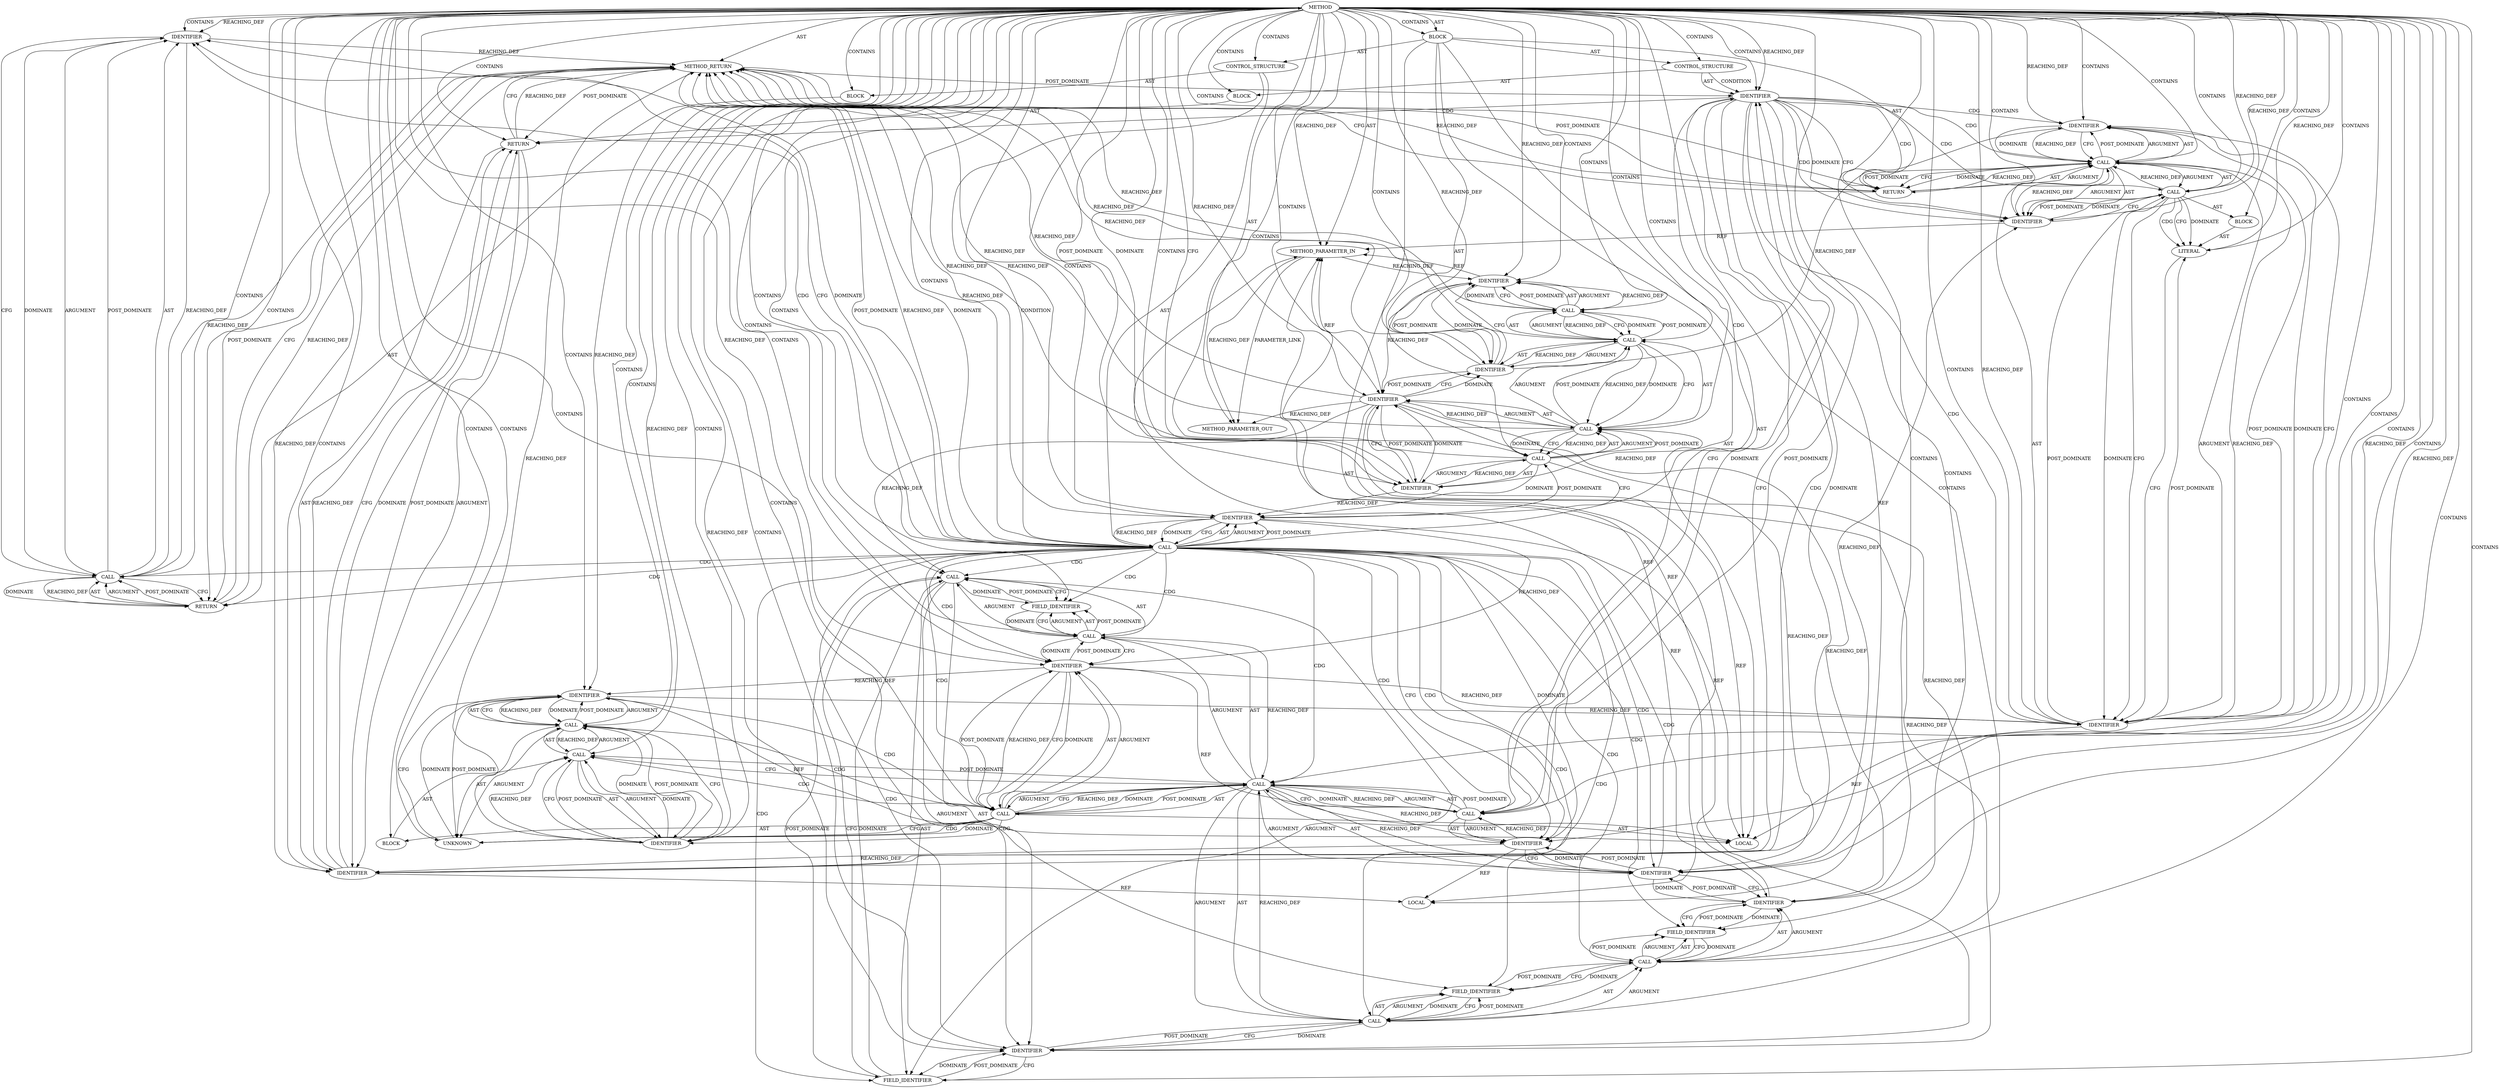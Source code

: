 digraph {
  4312 [label=METHOD COLUMN_NUMBER=1 LINE_NUMBER=1346 COLUMN_NUMBER_END=5 IS_EXTERNAL=false SIGNATURE="int prepare_auth_signature (ceph_connection*)" NAME="prepare_auth_signature" AST_PARENT_TYPE="TYPE_DECL" AST_PARENT_FULL_NAME="file_code_old-a282a2f-decode_preamble-524.c:<global>" ORDER=66 CODE="static int prepare_auth_signature(struct ceph_connection *con)
{
	void *buf;
	int ret;

	buf = alloc_conn_buf(con, head_onwire_len(SHA256_DIGEST_SIZE,
						  con_secure(con)));
	if (!buf)
		return -ENOMEM;

	ret = hmac_sha256(con, con->v2.in_sign_kvecs, con->v2.in_sign_kvec_cnt,
			  CTRL_BODY(buf));
	if (ret)
		return ret;

	return prepare_control(con, FRAME_TAG_AUTH_SIGNATURE, buf,
			       SHA256_DIGEST_SIZE);
}" FULL_NAME="prepare_auth_signature" LINE_NUMBER_END=1357 FILENAME="file_code_old-a282a2f-decode_preamble-524.c"]
  4331 [label=IDENTIFIER ORDER=1 ARGUMENT_INDEX=1 CODE="ENOMEM" COLUMN_NUMBER=11 LINE_NUMBER=1354 TYPE_FULL_NAME="ANY" NAME="ENOMEM"]
  4367 [label=METHOD_RETURN ORDER=3 CODE="RET" COLUMN_NUMBER=1 LINE_NUMBER=1346 TYPE_FULL_NAME="int" EVALUATION_STRATEGY="BY_VALUE"]
  4358 [label=IDENTIFIER ORDER=1 ARGUMENT_INDEX=-1 CODE="ret" COLUMN_NUMBER=10 LINE_NUMBER=1359 TYPE_FULL_NAME="int" NAME="ret"]
  4357 [label=RETURN ORDER=1 ARGUMENT_INDEX=1 CODE="return ret;" COLUMN_NUMBER=3 LINE_NUMBER=1359]
  4348 [label=BLOCK ORDER=3 ARGUMENT_INDEX=1 CODE="<empty>" TYPE_FULL_NAME="void"]
  4338 [label=IDENTIFIER ORDER=1 ARGUMENT_INDEX=1 CODE="con" COLUMN_NUMBER=25 LINE_NUMBER=1356 TYPE_FULL_NAME="ceph_connection*" NAME="con"]
  4328 [label=BLOCK ORDER=2 ARGUMENT_INDEX=-1 CODE="<empty>" COLUMN_NUMBER=3 LINE_NUMBER=1354 TYPE_FULL_NAME="void"]
  4366 [label=IDENTIFIER ORDER=4 ARGUMENT_INDEX=4 CODE="SHA256_DIGEST_SIZE" COLUMN_NUMBER=11 LINE_NUMBER=1362 TYPE_FULL_NAME="ANY" NAME="SHA256_DIGEST_SIZE"]
  4351 [label=UNKNOWN ORDER=1 PARSER_TYPE_NAME="CASTTypeId" ARGUMENT_INDEX=1 CODE="void *" COLUMN_NUMBER=6 LINE_NUMBER=1357 TYPE_FULL_NAME="<empty>" CONTAINED_REF="<empty>"]
  4364 [label=LITERAL ORDER=1 ARGUMENT_INDEX=1 CODE="7" COLUMN_NUMBER=30 LINE_NUMBER=1361 TYPE_FULL_NAME="int"]
  4330 [label=CALL ORDER=1 ARGUMENT_INDEX=-1 CODE="-ENOMEM" COLUMN_NUMBER=10 METHOD_FULL_NAME="<operator>.minus" LINE_NUMBER=1354 TYPE_FULL_NAME="<empty>" DISPATCH_TYPE="STATIC_DISPATCH" SIGNATURE="" NAME="<operator>.minus"]
  4355 [label=IDENTIFIER ORDER=1 ARGUMENT_INDEX=-1 CODE="ret" COLUMN_NUMBER=6 LINE_NUMBER=1358 TYPE_FULL_NAME="int" NAME="ret"]
  4323 [label=CALL ORDER=2 ARGUMENT_INDEX=2 CODE="con_secure(con)" COLUMN_NUMBER=9 METHOD_FULL_NAME="con_secure" LINE_NUMBER=1352 TYPE_FULL_NAME="<empty>" DISPATCH_TYPE="STATIC_DISPATCH" SIGNATURE="" NAME="con_secure"]
  4362 [label=CALL ORDER=2 ARGUMENT_INDEX=2 CODE="FRAME_TAG_AUTH_SIGNATURE" COLUMN_NUMBER=30 METHOD_FULL_NAME="file_code_old-a282a2f-decode_preamble-524.c:36:36:FRAME_TAG_AUTH_SIGNATURE:0" LINE_NUMBER=1361 TYPE_FULL_NAME="int" DISPATCH_TYPE="INLINED" SIGNATURE="" NAME="FRAME_TAG_AUTH_SIGNATURE"]
  4326 [label=CALL ORDER=1 ARGUMENT_INDEX=-1 CODE="!buf" COLUMN_NUMBER=6 METHOD_FULL_NAME="<operator>.logicalNot" LINE_NUMBER=1353 TYPE_FULL_NAME="<empty>" DISPATCH_TYPE="STATIC_DISPATCH" SIGNATURE="" NAME="<operator>.logicalNot"]
  4320 [label=IDENTIFIER ORDER=1 ARGUMENT_INDEX=1 CODE="con" COLUMN_NUMBER=23 LINE_NUMBER=1351 TYPE_FULL_NAME="ceph_connection*" NAME="con"]
  4356 [label=BLOCK ORDER=2 ARGUMENT_INDEX=-1 CODE="<empty>" COLUMN_NUMBER=3 LINE_NUMBER=1359 TYPE_FULL_NAME="void"]
  4319 [label=CALL ORDER=2 ARGUMENT_INDEX=2 CODE="alloc_conn_buf(con, head_onwire_len(SHA256_DIGEST_SIZE,
						  con_secure(con)))" COLUMN_NUMBER=8 METHOD_FULL_NAME="alloc_conn_buf" LINE_NUMBER=1351 TYPE_FULL_NAME="<empty>" DISPATCH_TYPE="STATIC_DISPATCH" SIGNATURE="" NAME="alloc_conn_buf"]
  4352 [label=IDENTIFIER ORDER=2 ARGUMENT_INDEX=2 CODE="buf" COLUMN_NUMBER=6 LINE_NUMBER=1357 TYPE_FULL_NAME="void*" NAME="buf"]
  4327 [label=IDENTIFIER ORDER=1 ARGUMENT_INDEX=1 CODE="buf" COLUMN_NUMBER=7 LINE_NUMBER=1353 TYPE_FULL_NAME="void*" NAME="buf"]
  4347 [label=IDENTIFIER ORDER=1 ARGUMENT_INDEX=1 CODE="buf" COLUMN_NUMBER=6 LINE_NUMBER=1357 TYPE_FULL_NAME="void*" NAME="buf"]
  4316 [label=LOCAL ORDER=2 CODE="int ret" COLUMN_NUMBER=6 LINE_NUMBER=1349 TYPE_FULL_NAME="int" NAME="ret"]
  4337 [label=CALL ORDER=1 ARGUMENT_INDEX=1 CODE="con->v2" COLUMN_NUMBER=25 METHOD_FULL_NAME="<operator>.indirectFieldAccess" LINE_NUMBER=1356 TYPE_FULL_NAME="<empty>" DISPATCH_TYPE="STATIC_DISPATCH" SIGNATURE="" NAME="<operator>.indirectFieldAccess"]
  4339 [label=FIELD_IDENTIFIER ORDER=2 ARGUMENT_INDEX=2 CODE="v2" COLUMN_NUMBER=25 LINE_NUMBER=1356 CANONICAL_NAME="v2"]
  4360 [label=CALL ORDER=1 ARGUMENT_INDEX=-1 CODE="prepare_control(con, FRAME_TAG_AUTH_SIGNATURE, buf,
			       SHA256_DIGEST_SIZE)" COLUMN_NUMBER=9 METHOD_FULL_NAME="prepare_control" LINE_NUMBER=1361 TYPE_FULL_NAME="<empty>" DISPATCH_TYPE="STATIC_DISPATCH" SIGNATURE="" NAME="prepare_control"]
  4346 [label=CALL ORDER=4 ARGUMENT_INDEX=4 CODE="CTRL_BODY(buf)" COLUMN_NUMBER=6 METHOD_FULL_NAME="file_code_old-a282a2f-decode_preamble-524.c:71:71:CTRL_BODY:1" LINE_NUMBER=1357 TYPE_FULL_NAME="ANY" DISPATCH_TYPE="INLINED" SIGNATURE="" NAME="CTRL_BODY"]
  4365 [label=IDENTIFIER ORDER=3 ARGUMENT_INDEX=3 CODE="buf" COLUMN_NUMBER=56 LINE_NUMBER=1361 TYPE_FULL_NAME="void*" NAME="buf"]
  4313 [label=METHOD_PARAMETER_IN ORDER=1 CODE="struct ceph_connection *con" IS_VARIADIC=false COLUMN_NUMBER=35 LINE_NUMBER=1346 TYPE_FULL_NAME="ceph_connection*" EVALUATION_STRATEGY="BY_VALUE" INDEX=1 NAME="con"]
  4341 [label=CALL ORDER=3 ARGUMENT_INDEX=3 CODE="con->v2.in_sign_kvec_cnt" COLUMN_NUMBER=48 METHOD_FULL_NAME="<operator>.fieldAccess" LINE_NUMBER=1356 TYPE_FULL_NAME="<empty>" DISPATCH_TYPE="STATIC_DISPATCH" SIGNATURE="" NAME="<operator>.fieldAccess"]
  4334 [label=CALL ORDER=2 ARGUMENT_INDEX=2 CODE="hmac_sha256(con, con->v2.in_sign_kvecs, con->v2.in_sign_kvec_cnt,
			  CTRL_BODY(buf))" COLUMN_NUMBER=8 METHOD_FULL_NAME="hmac_sha256" LINE_NUMBER=1356 TYPE_FULL_NAME="<empty>" DISPATCH_TYPE="STATIC_DISPATCH" SIGNATURE="" NAME="hmac_sha256"]
  4336 [label=CALL ORDER=2 ARGUMENT_INDEX=2 CODE="con->v2.in_sign_kvecs" COLUMN_NUMBER=25 METHOD_FULL_NAME="<operator>.fieldAccess" LINE_NUMBER=1356 TYPE_FULL_NAME="<empty>" DISPATCH_TYPE="STATIC_DISPATCH" SIGNATURE="" NAME="<operator>.fieldAccess"]
  4363 [label=BLOCK ORDER=1 ARGUMENT_INDEX=1 CODE="<empty>" TYPE_FULL_NAME="void"]
  4325 [label=CONTROL_STRUCTURE CONTROL_STRUCTURE_TYPE="IF" ORDER=4 PARSER_TYPE_NAME="CASTIfStatement" ARGUMENT_INDEX=-1 CODE="if (!buf)" COLUMN_NUMBER=2 LINE_NUMBER=1353]
  4361 [label=IDENTIFIER ORDER=1 ARGUMENT_INDEX=1 CODE="con" COLUMN_NUMBER=25 LINE_NUMBER=1361 TYPE_FULL_NAME="ceph_connection*" NAME="con"]
  4318 [label=IDENTIFIER ORDER=1 ARGUMENT_INDEX=1 CODE="buf" COLUMN_NUMBER=2 LINE_NUMBER=1351 TYPE_FULL_NAME="void*" NAME="buf"]
  4324 [label=IDENTIFIER ORDER=1 ARGUMENT_INDEX=1 CODE="con" COLUMN_NUMBER=20 LINE_NUMBER=1352 TYPE_FULL_NAME="ceph_connection*" NAME="con"]
  4340 [label=FIELD_IDENTIFIER ORDER=2 ARGUMENT_INDEX=2 CODE="in_sign_kvecs" COLUMN_NUMBER=25 LINE_NUMBER=1356 CANONICAL_NAME="in_sign_kvecs"]
  4333 [label=IDENTIFIER ORDER=1 ARGUMENT_INDEX=1 CODE="ret" COLUMN_NUMBER=2 LINE_NUMBER=1356 TYPE_FULL_NAME="int" NAME="ret"]
  4321 [label=CALL ORDER=2 ARGUMENT_INDEX=2 CODE="head_onwire_len(SHA256_DIGEST_SIZE,
						  con_secure(con))" COLUMN_NUMBER=28 METHOD_FULL_NAME="head_onwire_len" LINE_NUMBER=1351 TYPE_FULL_NAME="<empty>" DISPATCH_TYPE="STATIC_DISPATCH" SIGNATURE="" NAME="head_onwire_len"]
  4359 [label=RETURN ORDER=7 ARGUMENT_INDEX=-1 CODE="return prepare_control(con, FRAME_TAG_AUTH_SIGNATURE, buf,
			       SHA256_DIGEST_SIZE);" COLUMN_NUMBER=2 LINE_NUMBER=1361]
  4314 [label=BLOCK ORDER=2 ARGUMENT_INDEX=-1 CODE="{
	void *buf;
	int ret;

	buf = alloc_conn_buf(con, head_onwire_len(SHA256_DIGEST_SIZE,
						  con_secure(con)));
	if (!buf)
		return -ENOMEM;

	ret = hmac_sha256(con, con->v2.in_sign_kvecs, con->v2.in_sign_kvec_cnt,
			  CTRL_BODY(buf));
	if (ret)
		return ret;

	return prepare_control(con, FRAME_TAG_AUTH_SIGNATURE, buf,
			       SHA256_DIGEST_SIZE);
}" COLUMN_NUMBER=1 LINE_NUMBER=1347 TYPE_FULL_NAME="void"]
  4345 [label=FIELD_IDENTIFIER ORDER=2 ARGUMENT_INDEX=2 CODE="in_sign_kvec_cnt" COLUMN_NUMBER=48 LINE_NUMBER=1356 CANONICAL_NAME="in_sign_kvec_cnt"]
  4343 [label=IDENTIFIER ORDER=1 ARGUMENT_INDEX=1 CODE="con" COLUMN_NUMBER=48 LINE_NUMBER=1356 TYPE_FULL_NAME="ceph_connection*" NAME="con"]
  4335 [label=IDENTIFIER ORDER=1 ARGUMENT_INDEX=1 CODE="con" COLUMN_NUMBER=20 LINE_NUMBER=1356 TYPE_FULL_NAME="ceph_connection*" NAME="con"]
  4317 [label=CALL ORDER=3 ARGUMENT_INDEX=-1 CODE="buf = alloc_conn_buf(con, head_onwire_len(SHA256_DIGEST_SIZE,
						  con_secure(con)))" COLUMN_NUMBER=2 METHOD_FULL_NAME="<operator>.assignment" LINE_NUMBER=1351 TYPE_FULL_NAME="<empty>" DISPATCH_TYPE="STATIC_DISPATCH" SIGNATURE="" NAME="<operator>.assignment"]
  4344 [label=FIELD_IDENTIFIER ORDER=2 ARGUMENT_INDEX=2 CODE="v2" COLUMN_NUMBER=48 LINE_NUMBER=1356 CANONICAL_NAME="v2"]
  4315 [label=LOCAL ORDER=2 CODE="void* buf" COLUMN_NUMBER=7 LINE_NUMBER=1348 TYPE_FULL_NAME="void*" NAME="buf"]
  4329 [label=RETURN ORDER=1 ARGUMENT_INDEX=1 CODE="return -ENOMEM;" COLUMN_NUMBER=3 LINE_NUMBER=1354]
  4353 [label=IDENTIFIER ORDER=2 ARGUMENT_INDEX=2 CODE="CEPH_PREAMBLE_LEN" COLUMN_NUMBER=6 LINE_NUMBER=1357 TYPE_FULL_NAME="ANY" NAME="CEPH_PREAMBLE_LEN"]
  4350 [label=CALL ORDER=1 ARGUMENT_INDEX=1 CODE="(void *)(buf)" COLUMN_NUMBER=6 METHOD_FULL_NAME="<operator>.cast" LINE_NUMBER=1357 TYPE_FULL_NAME="<empty>" DISPATCH_TYPE="STATIC_DISPATCH" SIGNATURE="" NAME="<operator>.cast"]
  4322 [label=IDENTIFIER ORDER=1 ARGUMENT_INDEX=1 CODE="SHA256_DIGEST_SIZE" COLUMN_NUMBER=44 LINE_NUMBER=1351 TYPE_FULL_NAME="ANY" NAME="SHA256_DIGEST_SIZE"]
  4332 [label=CALL ORDER=5 ARGUMENT_INDEX=-1 CODE="ret = hmac_sha256(con, con->v2.in_sign_kvecs, con->v2.in_sign_kvec_cnt,
			  CTRL_BODY(buf))" COLUMN_NUMBER=2 METHOD_FULL_NAME="<operator>.assignment" LINE_NUMBER=1356 TYPE_FULL_NAME="<empty>" DISPATCH_TYPE="STATIC_DISPATCH" SIGNATURE="" NAME="<operator>.assignment"]
  13136 [label=METHOD_PARAMETER_OUT ORDER=1 CODE="struct ceph_connection *con" IS_VARIADIC=false COLUMN_NUMBER=35 LINE_NUMBER=1346 TYPE_FULL_NAME="ceph_connection*" EVALUATION_STRATEGY="BY_VALUE" INDEX=1 NAME="con"]
  4349 [label=CALL ORDER=1 ARGUMENT_INDEX=1 CODE="(void *)(buf) + CEPH_PREAMBLE_LEN" COLUMN_NUMBER=6 METHOD_FULL_NAME="<operator>.addition" LINE_NUMBER=1357 TYPE_FULL_NAME="<empty>" DISPATCH_TYPE="STATIC_DISPATCH" SIGNATURE="" NAME="<operator>.addition"]
  4342 [label=CALL ORDER=1 ARGUMENT_INDEX=1 CODE="con->v2" COLUMN_NUMBER=48 METHOD_FULL_NAME="<operator>.indirectFieldAccess" LINE_NUMBER=1356 TYPE_FULL_NAME="<empty>" DISPATCH_TYPE="STATIC_DISPATCH" SIGNATURE="" NAME="<operator>.indirectFieldAccess"]
  4354 [label=CONTROL_STRUCTURE CONTROL_STRUCTURE_TYPE="IF" ORDER=6 PARSER_TYPE_NAME="CASTIfStatement" ARGUMENT_INDEX=-1 CODE="if (ret)" COLUMN_NUMBER=2 LINE_NUMBER=1358]
  4326 -> 4345 [label=CDG ]
  4326 -> 4331 [label=CDG ]
  4312 -> 4313 [label=REACHING_DEF VARIABLE=""]
  4365 -> 4360 [label=REACHING_DEF VARIABLE="buf"]
  4361 -> 4313 [label=REF ]
  4341 -> 4345 [label=ARGUMENT ]
  4330 -> 4329 [label=CFG ]
  4312 -> 4365 [label=CONTAINS ]
  4334 -> 4341 [label=ARGUMENT ]
  4354 -> 4355 [label=CONDITION ]
  4362 -> 4365 [label=DOMINATE ]
  4312 -> 4356 [label=CONTAINS ]
  4312 -> 4340 [label=CONTAINS ]
  4321 -> 4322 [label=ARGUMENT ]
  4349 -> 4334 [label=CFG ]
  4320 -> 4335 [label=REACHING_DEF VARIABLE="con"]
  4312 -> 4358 [label=REACHING_DEF VARIABLE=""]
  4312 -> 4338 [label=CONTAINS ]
  4318 -> 4320 [label=DOMINATE ]
  4346 -> 4315 [label=AST ]
  4361 -> 4360 [label=REACHING_DEF VARIABLE="con"]
  4312 -> 4366 [label=REACHING_DEF VARIABLE=""]
  4317 -> 4319 [label=AST ]
  4312 -> 4320 [label=REACHING_DEF VARIABLE=""]
  4319 -> 4320 [label=ARGUMENT ]
  4322 -> 4321 [label=REACHING_DEF VARIABLE="SHA256_DIGEST_SIZE"]
  4362 -> 4360 [label=REACHING_DEF VARIABLE="FRAME_TAG_AUTH_SIGNATURE"]
  4312 -> 4341 [label=CONTAINS ]
  4312 -> 4353 [label=REACHING_DEF VARIABLE=""]
  4347 -> 4352 [label=REACHING_DEF VARIABLE="buf"]
  4312 -> 4347 [label=REACHING_DEF VARIABLE=""]
  4320 -> 4343 [label=REACHING_DEF VARIABLE="con"]
  4317 -> 4327 [label=DOMINATE ]
  4332 -> 4334 [label=ARGUMENT ]
  4366 -> 4360 [label=DOMINATE ]
  4319 -> 4321 [label=AST ]
  4320 -> 4322 [label=CFG ]
  4351 -> 4352 [label=CFG ]
  4312 -> 4332 [label=CONTAINS ]
  4312 -> 4337 [label=CONTAINS ]
  4312 -> 4344 [label=CONTAINS ]
  4333 -> 4316 [label=REF ]
  4343 -> 4344 [label=CFG ]
  4359 -> 4360 [label=AST ]
  4363 -> 4364 [label=AST ]
  4338 -> 4335 [label=POST_DOMINATE ]
  4346 -> 4352 [label=CDG ]
  4319 -> 4318 [label=REACHING_DEF VARIABLE="alloc_conn_buf(con, head_onwire_len(SHA256_DIGEST_SIZE,
						  con_secure(con)))"]
  4359 -> 4367 [label=CFG ]
  4319 -> 4317 [label=DOMINATE ]
  4312 -> 4325 [label=CONTAINS ]
  4337 -> 4340 [label=CFG ]
  4360 -> 4359 [label=CFG ]
  4322 -> 4367 [label=REACHING_DEF VARIABLE="SHA256_DIGEST_SIZE"]
  4312 -> 4320 [label=CONTAINS ]
  4312 -> 4317 [label=CONTAINS ]
  4352 -> 4350 [label=CFG ]
  4337 -> 4339 [label=POST_DOMINATE ]
  4355 -> 4361 [label=CDG ]
  4362 -> 4364 [label=CFG ]
  4349 -> 4353 [label=POST_DOMINATE ]
  4329 -> 4330 [label=AST ]
  4333 -> 4358 [label=REACHING_DEF VARIABLE="ret"]
  4312 -> 13136 [label=AST ]
  4365 -> 4366 [label=DOMINATE ]
  4326 -> 4341 [label=CDG ]
  4359 -> 4360 [label=ARGUMENT ]
  4328 -> 4329 [label=AST ]
  4312 -> 4327 [label=CONTAINS ]
  4312 -> 4323 [label=CONTAINS ]
  4367 -> 4329 [label=POST_DOMINATE ]
  4326 -> 4335 [label=CDG ]
  4341 -> 4334 [label=REACHING_DEF VARIABLE="con->v2.in_sign_kvec_cnt"]
  4321 -> 4323 [label=POST_DOMINATE ]
  4337 -> 4339 [label=ARGUMENT ]
  4337 -> 4338 [label=AST ]
  4335 -> 4338 [label=DOMINATE ]
  4319 -> 4320 [label=AST ]
  4365 -> 4315 [label=REF ]
  4360 -> 4361 [label=ARGUMENT ]
  4312 -> 4339 [label=CONTAINS ]
  4326 -> 4334 [label=CDG ]
  4366 -> 4360 [label=REACHING_DEF VARIABLE="SHA256_DIGEST_SIZE"]
  4335 -> 4361 [label=REACHING_DEF VARIABLE="con"]
  4367 -> 4359 [label=POST_DOMINATE ]
  4339 -> 4337 [label=CFG ]
  4338 -> 4339 [label=DOMINATE ]
  4334 -> 4333 [label=REACHING_DEF VARIABLE="hmac_sha256(con, con->v2.in_sign_kvecs, con->v2.in_sign_kvec_cnt,
			  CTRL_BODY(buf))"]
  4355 -> 4366 [label=CDG ]
  4331 -> 4330 [label=REACHING_DEF VARIABLE="ENOMEM"]
  4324 -> 4323 [label=REACHING_DEF VARIABLE="con"]
  4326 -> 4338 [label=CDG ]
  4330 -> 4331 [label=ARGUMENT ]
  4312 -> 4357 [label=CONTAINS ]
  4347 -> 4346 [label=REACHING_DEF VARIABLE="buf"]
  4341 -> 4347 [label=CFG ]
  4343 -> 4336 [label=POST_DOMINATE ]
  4327 -> 4326 [label=CFG ]
  4326 -> 4346 [label=CDG ]
  4317 -> 4319 [label=ARGUMENT ]
  4332 -> 4333 [label=AST ]
  4346 -> 4353 [label=CDG ]
  4359 -> 4360 [label=POST_DOMINATE ]
  4318 -> 4327 [label=REACHING_DEF VARIABLE="buf"]
  4337 -> 4338 [label=ARGUMENT ]
  4341 -> 4347 [label=DOMINATE ]
  4360 -> 4366 [label=POST_DOMINATE ]
  4350 -> 4349 [label=REACHING_DEF VARIABLE="(void *)(buf)"]
  4357 -> 4358 [label=POST_DOMINATE ]
  4332 -> 4355 [label=CFG ]
  4313 -> 13136 [label=PARAMETER_LINK ]
  4346 -> 4351 [label=CDG ]
  4326 -> 4340 [label=CDG ]
  4344 -> 4342 [label=CFG ]
  4326 -> 4327 [label=AST ]
  4362 -> 4361 [label=POST_DOMINATE ]
  4329 -> 4330 [label=ARGUMENT ]
  4323 -> 4324 [label=POST_DOMINATE ]
  4312 -> 4343 [label=REACHING_DEF VARIABLE=""]
  4321 -> 4319 [label=REACHING_DEF VARIABLE="head_onwire_len(SHA256_DIGEST_SIZE,
						  con_secure(con))"]
  4323 -> 4324 [label=AST ]
  4337 -> 4340 [label=DOMINATE ]
  4365 -> 4366 [label=CFG ]
  4339 -> 4337 [label=DOMINATE ]
  4355 -> 4357 [label=CDG ]
  4326 -> 4330 [label=CDG ]
  4312 -> 4330 [label=CONTAINS ]
  4352 -> 4351 [label=POST_DOMINATE ]
  4360 -> 4365 [label=ARGUMENT ]
  4312 -> 4362 [label=CONTAINS ]
  4355 -> 4332 [label=POST_DOMINATE ]
  4312 -> 4345 [label=CONTAINS ]
  4326 -> 4333 [label=CDG ]
  4312 -> 4334 [label=CONTAINS ]
  4350 -> 4351 [label=AST ]
  4312 -> 4343 [label=CONTAINS ]
  4312 -> 4361 [label=REACHING_DEF VARIABLE=""]
  4341 -> 4345 [label=AST ]
  4342 -> 4343 [label=ARGUMENT ]
  4327 -> 4326 [label=REACHING_DEF VARIABLE="buf"]
  4324 -> 4322 [label=POST_DOMINATE ]
  4336 -> 4337 [label=AST ]
  4312 -> 4327 [label=REACHING_DEF VARIABLE=""]
  4312 -> 4326 [label=CONTAINS ]
  4346 -> 4347 [label=AST ]
  4312 -> 4318 [label=DOMINATE ]
  4319 -> 4367 [label=REACHING_DEF VARIABLE="alloc_conn_buf(con, head_onwire_len(SHA256_DIGEST_SIZE,
						  con_secure(con)))"]
  4323 -> 4321 [label=REACHING_DEF VARIABLE="con_secure(con)"]
  4312 -> 4355 [label=CONTAINS ]
  4342 -> 4344 [label=AST ]
  4326 -> 4343 [label=CDG ]
  4326 -> 4347 [label=CDG ]
  4312 -> 4318 [label=CONTAINS ]
  4360 -> 4362 [label=AST ]
  4352 -> 4350 [label=REACHING_DEF VARIABLE="buf"]
  4349 -> 4350 [label=ARGUMENT ]
  4312 -> 4362 [label=REACHING_DEF VARIABLE=""]
  4359 -> 4367 [label=REACHING_DEF VARIABLE="<RET>"]
  4312 -> 4328 [label=CONTAINS ]
  4336 -> 4343 [label=CFG ]
  4350 -> 4353 [label=CFG ]
  4323 -> 4324 [label=ARGUMENT ]
  4337 -> 4339 [label=AST ]
  4329 -> 4367 [label=CFG ]
  4321 -> 4323 [label=AST ]
  4318 -> 4315 [label=REF ]
  4352 -> 4350 [label=DOMINATE ]
  4355 -> 4358 [label=CFG ]
  4331 -> 4330 [label=CFG ]
  4347 -> 4365 [label=REACHING_DEF VARIABLE="buf"]
  4317 -> 4318 [label=ARGUMENT ]
  4357 -> 4367 [label=CFG ]
  4341 -> 4342 [label=AST ]
  4367 -> 4326 [label=POST_DOMINATE ]
  4336 -> 4340 [label=POST_DOMINATE ]
  4352 -> 4315 [label=REF ]
  4350 -> 4352 [label=POST_DOMINATE ]
  4326 -> 4327 [label=ARGUMENT ]
  4314 -> 4315 [label=AST ]
  4312 -> 4354 [label=CONTAINS ]
  4335 -> 4338 [label=CFG ]
  4320 -> 4322 [label=DOMINATE ]
  4346 -> 4351 [label=DOMINATE ]
  4325 -> 4326 [label=CONDITION ]
  4355 -> 4358 [label=CDG ]
  4334 -> 4332 [label=CFG ]
  4326 -> 4336 [label=CDG ]
  4330 -> 4329 [label=DOMINATE ]
  4312 -> 4352 [label=REACHING_DEF VARIABLE=""]
  4327 -> 4315 [label=REF ]
  4312 -> 4353 [label=CONTAINS ]
  4334 -> 4332 [label=DOMINATE ]
  4338 -> 4339 [label=CFG ]
  4318 -> 4317 [label=REACHING_DEF VARIABLE="buf"]
  4339 -> 4338 [label=POST_DOMINATE ]
  4362 -> 4364 [label=DOMINATE ]
  4355 -> 4358 [label=DOMINATE ]
  4322 -> 4366 [label=REACHING_DEF VARIABLE="SHA256_DIGEST_SIZE"]
  4320 -> 4338 [label=REACHING_DEF VARIABLE="con"]
  4312 -> 4351 [label=CONTAINS ]
  4312 -> 4364 [label=REACHING_DEF VARIABLE=""]
  4317 -> 4327 [label=CFG ]
  4366 -> 4365 [label=POST_DOMINATE ]
  4343 -> 4344 [label=DOMINATE ]
  4312 -> 4348 [label=CONTAINS ]
  4358 -> 4316 [label=REF ]
  4312 -> 4314 [label=AST ]
  4353 -> 4367 [label=REACHING_DEF VARIABLE="CEPH_PREAMBLE_LEN"]
  4329 -> 4367 [label=REACHING_DEF VARIABLE="<RET>"]
  4312 -> 4360 [label=CONTAINS ]
  4347 -> 4341 [label=POST_DOMINATE ]
  4326 -> 4339 [label=CDG ]
  4312 -> 4355 [label=REACHING_DEF VARIABLE=""]
  4326 -> 4355 [label=CDG ]
  4346 -> 4348 [label=AST ]
  4344 -> 4343 [label=POST_DOMINATE ]
  4360 -> 4366 [label=ARGUMENT ]
  4326 -> 4344 [label=CDG ]
  4312 -> 4322 [label=REACHING_DEF VARIABLE=""]
  4342 -> 4345 [label=DOMINATE ]
  4312 -> 4314 [label=CONTAINS ]
  4326 -> 4331 [label=CFG ]
  4333 -> 4335 [label=CFG ]
  4312 -> 4331 [label=REACHING_DEF VARIABLE=""]
  4326 -> 4333 [label=DOMINATE ]
  4347 -> 4346 [label=CFG ]
  4313 -> 4324 [label=REACHING_DEF VARIABLE="con"]
  4312 -> 4335 [label=REACHING_DEF VARIABLE=""]
  4319 -> 4317 [label=CFG ]
  4355 -> 4361 [label=DOMINATE ]
  4332 -> 4334 [label=AST ]
  4353 -> 4350 [label=POST_DOMINATE ]
  4336 -> 4340 [label=AST ]
  4345 -> 4342 [label=POST_DOMINATE ]
  4325 -> 4328 [label=AST ]
  4343 -> 4313 [label=REF ]
  4350 -> 4353 [label=DOMINATE ]
  4335 -> 4334 [label=REACHING_DEF VARIABLE="con"]
  4313 -> 13136 [label=REACHING_DEF VARIABLE="con"]
  4326 -> 4329 [label=CDG ]
  4365 -> 4362 [label=POST_DOMINATE ]
  4320 -> 4337 [label=REACHING_DEF VARIABLE="con"]
  4326 -> 4337 [label=CDG ]
  4327 -> 4317 [label=POST_DOMINATE ]
  4320 -> 4367 [label=REACHING_DEF VARIABLE="con"]
  4346 -> 4334 [label=CFG ]
  4318 -> 4320 [label=CFG ]
  4312 -> 4367 [label=AST ]
  4312 -> 4333 [label=CONTAINS ]
  4324 -> 4323 [label=CFG ]
  4336 -> 4337 [label=ARGUMENT ]
  4362 -> 4365 [label=CFG ]
  4320 -> 4319 [label=REACHING_DEF VARIABLE="con"]
  4335 -> 4313 [label=REF ]
  4331 -> 4367 [label=REACHING_DEF VARIABLE="ENOMEM"]
  4345 -> 4341 [label=CFG ]
  4336 -> 4343 [label=DOMINATE ]
  4326 -> 4367 [label=REACHING_DEF VARIABLE="!buf"]
  4360 -> 4359 [label=DOMINATE ]
  4334 -> 4332 [label=REACHING_DEF VARIABLE="hmac_sha256(con, con->v2.in_sign_kvecs, con->v2.in_sign_kvec_cnt,
			  CTRL_BODY(buf))"]
  4355 -> 4361 [label=CFG ]
  4324 -> 4313 [label=REF ]
  4348 -> 4349 [label=AST ]
  4360 -> 4365 [label=AST ]
  4350 -> 4352 [label=ARGUMENT ]
  4358 -> 4357 [label=REACHING_DEF VARIABLE="ret"]
  4334 -> 4346 [label=POST_DOMINATE ]
  4319 -> 4317 [label=REACHING_DEF VARIABLE="alloc_conn_buf(con, head_onwire_len(SHA256_DIGEST_SIZE,
						  con_secure(con)))"]
  4358 -> 4357 [label=CFG ]
  4320 -> 4342 [label=REACHING_DEF VARIABLE="con"]
  4367 -> 4357 [label=POST_DOMINATE ]
  4322 -> 4324 [label=DOMINATE ]
  4323 -> 4321 [label=CFG ]
  4330 -> 4367 [label=REACHING_DEF VARIABLE="-ENOMEM"]
  4322 -> 4320 [label=POST_DOMINATE ]
  4320 -> 13136 [label=REACHING_DEF VARIABLE="con"]
  4312 -> 4331 [label=CONTAINS ]
  4312 -> 4346 [label=CONTAINS ]
  4366 -> 4360 [label=CFG ]
  4318 -> 4312 [label=POST_DOMINATE ]
  4314 -> 4332 [label=AST ]
  4334 -> 4346 [label=ARGUMENT ]
  4364 -> 4365 [label=CFG ]
  4312 -> 4347 [label=CONTAINS ]
  4320 -> 4318 [label=POST_DOMINATE ]
  4353 -> 4349 [label=DOMINATE ]
  4314 -> 4359 [label=AST ]
  4330 -> 4331 [label=AST ]
  4312 -> 4361 [label=CONTAINS ]
  4312 -> 4313 [label=AST ]
  4330 -> 4331 [label=POST_DOMINATE ]
  4324 -> 4320 [label=REACHING_DEF VARIABLE="con"]
  4346 -> 4347 [label=ARGUMENT ]
  4330 -> 4329 [label=REACHING_DEF VARIABLE="-ENOMEM"]
  4321 -> 4323 [label=ARGUMENT ]
  4321 -> 4319 [label=CFG ]
  4312 -> 4359 [label=CONTAINS ]
  4312 -> 4322 [label=CONTAINS ]
  4362 -> 4364 [label=CDG ]
  4346 -> 4347 [label=POST_DOMINATE ]
  4320 -> 4313 [label=REF ]
  4345 -> 4341 [label=DOMINATE ]
  4367 -> 4355 [label=POST_DOMINATE ]
  4312 -> 4338 [label=REACHING_DEF VARIABLE=""]
  4321 -> 4322 [label=AST ]
  4312 -> 4329 [label=CONTAINS ]
  4361 -> 4362 [label=DOMINATE ]
  4312 -> 4349 [label=CONTAINS ]
  4314 -> 4354 [label=AST ]
  4336 -> 4334 [label=REACHING_DEF VARIABLE="con->v2.in_sign_kvecs"]
  4333 -> 4332 [label=REACHING_DEF VARIABLE="ret"]
  4331 -> 4330 [label=DOMINATE ]
  4360 -> 4361 [label=AST ]
  4327 -> 4326 [label=DOMINATE ]
  4349 -> 4353 [label=ARGUMENT ]
  4346 -> 4334 [label=REACHING_DEF VARIABLE="CTRL_BODY(buf)"]
  4355 -> 4316 [label=REF ]
  4347 -> 4315 [label=REF ]
  4326 -> 4332 [label=CDG ]
  4312 -> 4336 [label=CONTAINS ]
  4312 -> 4342 [label=CONTAINS ]
  4317 -> 4319 [label=POST_DOMINATE ]
  4319 -> 4321 [label=ARGUMENT ]
  4338 -> 4313 [label=REF ]
  4334 -> 4336 [label=ARGUMENT ]
  4354 -> 4356 [label=AST ]
  4357 -> 4367 [label=REACHING_DEF VARIABLE="<RET>"]
  4312 -> 4318 [label=CFG ]
  4334 -> 4335 [label=ARGUMENT ]
  4360 -> 4359 [label=REACHING_DEF VARIABLE="prepare_control(con, FRAME_TAG_AUTH_SIGNATURE, buf,
			       SHA256_DIGEST_SIZE)"]
  4327 -> 4347 [label=REACHING_DEF VARIABLE="buf"]
  4353 -> 4349 [label=REACHING_DEF VARIABLE="CEPH_PREAMBLE_LEN"]
  4354 -> 4355 [label=AST ]
  4312 -> 4363 [label=CONTAINS ]
  4352 -> 4365 [label=REACHING_DEF VARIABLE="buf"]
  4362 -> 4363 [label=AST ]
  4358 -> 4357 [label=DOMINATE ]
  4346 -> 4351 [label=CFG ]
  4324 -> 4323 [label=DOMINATE ]
  4365 -> 4364 [label=POST_DOMINATE ]
  4326 -> 4342 [label=CDG ]
  4333 -> 4335 [label=DOMINATE ]
  4312 -> 4366 [label=CONTAINS ]
  4312 -> 4365 [label=REACHING_DEF VARIABLE=""]
  4312 -> 4324 [label=REACHING_DEF VARIABLE=""]
  4334 -> 4341 [label=AST ]
  4321 -> 4367 [label=REACHING_DEF VARIABLE="head_onwire_len(SHA256_DIGEST_SIZE,
						  con_secure(con))"]
  4312 -> 4324 [label=CONTAINS ]
  4342 -> 4343 [label=AST ]
  4342 -> 4345 [label=CFG ]
  4322 -> 4324 [label=CFG ]
  4314 -> 4316 [label=AST ]
  4341 -> 4342 [label=ARGUMENT ]
  4346 -> 4334 [label=DOMINATE ]
  4312 -> 4352 [label=CONTAINS ]
  4332 -> 4355 [label=DOMINATE ]
  4317 -> 4367 [label=REACHING_DEF VARIABLE="buf = alloc_conn_buf(con, head_onwire_len(SHA256_DIGEST_SIZE,
						  con_secure(con)))"]
  4346 -> 4350 [label=CDG ]
  4335 -> 4333 [label=POST_DOMINATE ]
  4312 -> 4319 [label=CONTAINS ]
  4341 -> 4345 [label=POST_DOMINATE ]
  4332 -> 4334 [label=POST_DOMINATE ]
  4360 -> 4366 [label=AST ]
  4323 -> 4367 [label=REACHING_DEF VARIABLE="con_secure(con)"]
  4336 -> 4340 [label=ARGUMENT ]
  4360 -> 4362 [label=ARGUMENT ]
  4317 -> 4318 [label=AST ]
  4340 -> 4336 [label=CFG ]
  4349 -> 4353 [label=AST ]
  4327 -> 4367 [label=REACHING_DEF VARIABLE="buf"]
  4326 -> 4367 [label=DOMINATE ]
  4342 -> 4344 [label=POST_DOMINATE ]
  4314 -> 4325 [label=AST ]
  4326 -> 4333 [label=CFG ]
  4321 -> 4319 [label=DOMINATE ]
  4312 -> 4335 [label=CONTAINS ]
  4329 -> 4330 [label=POST_DOMINATE ]
  4314 -> 4317 [label=AST ]
  4350 -> 4351 [label=ARGUMENT ]
  4356 -> 4357 [label=AST ]
  4347 -> 4346 [label=DOMINATE ]
  4361 -> 4362 [label=CFG ]
  4312 -> 4350 [label=CONTAINS ]
  4357 -> 4358 [label=ARGUMENT ]
  4319 -> 4321 [label=POST_DOMINATE ]
  4342 -> 4344 [label=ARGUMENT ]
  4334 -> 4349 [label=POST_DOMINATE ]
  4350 -> 4352 [label=AST ]
  4312 -> 4358 [label=CONTAINS ]
  4334 -> 4335 [label=AST ]
  4326 -> 4327 [label=POST_DOMINATE ]
  4355 -> 4360 [label=CDG ]
  4349 -> 4350 [label=AST ]
  4355 -> 4359 [label=CDG ]
  4355 -> 4362 [label=CDG ]
  4312 -> 4364 [label=CONTAINS ]
  4340 -> 4336 [label=DOMINATE ]
  4332 -> 4333 [label=ARGUMENT ]
  4334 -> 4346 [label=AST ]
  4312 -> 4321 [label=CONTAINS ]
  4355 -> 4365 [label=CDG ]
  4326 -> 4331 [label=DOMINATE ]
  4357 -> 4358 [label=AST ]
  4353 -> 4349 [label=CFG ]
  4325 -> 4326 [label=AST ]
  4346 -> 4349 [label=CDG ]
  4334 -> 4336 [label=AST ]
  4351 -> 4352 [label=DOMINATE ]
  4340 -> 4337 [label=POST_DOMINATE ]
  4323 -> 4321 [label=DOMINATE ]
  4344 -> 4342 [label=DOMINATE ]
}
